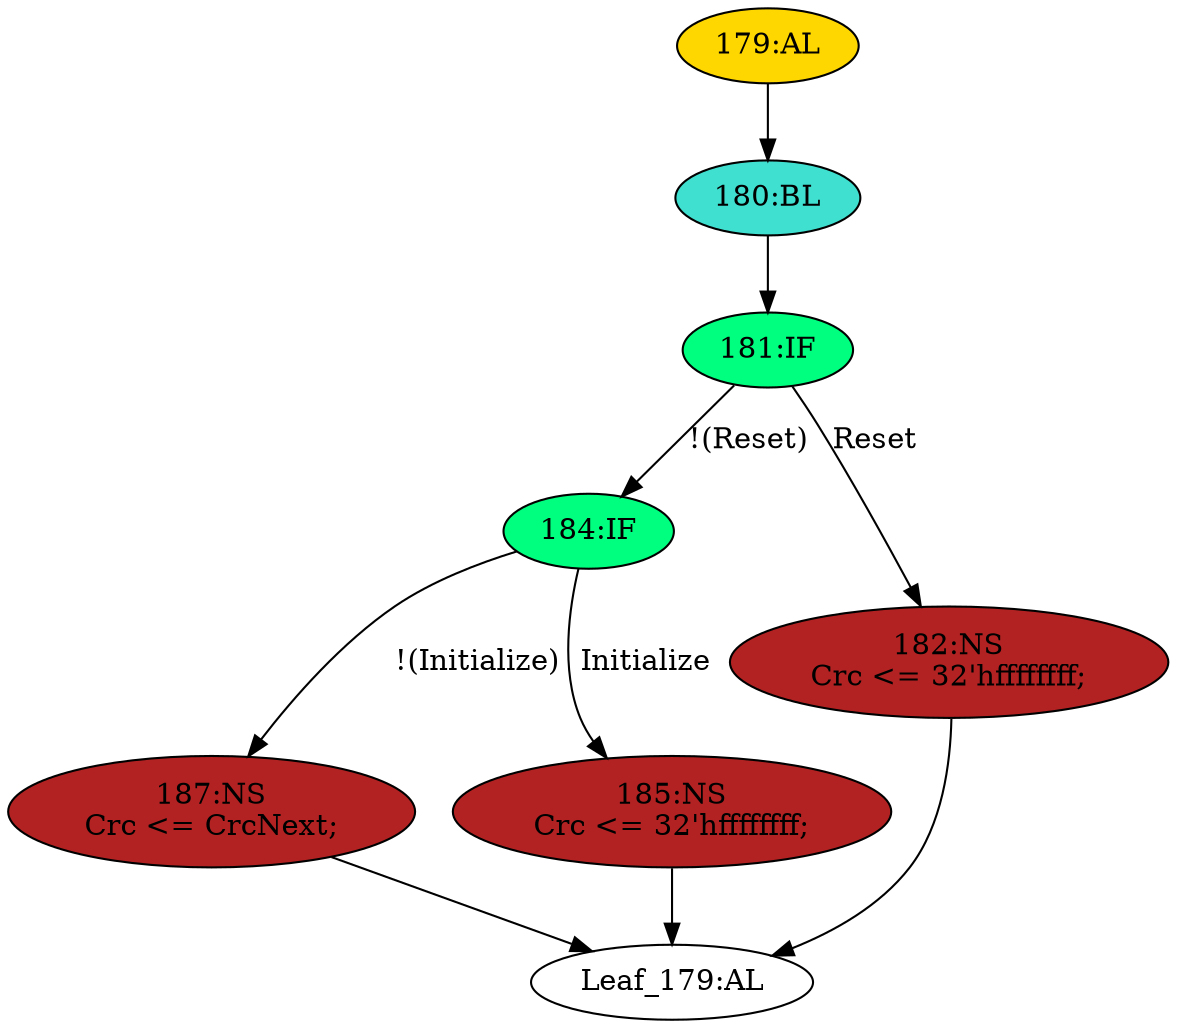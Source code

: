 strict digraph "" {
	node [label="\N"];
	"179:AL"	 [ast="<pyverilog.vparser.ast.Always object at 0x7f415c24cbd0>",
		clk_sens=True,
		fillcolor=gold,
		label="179:AL",
		sens="['Clk', 'Reset']",
		statements="[]",
		style=filled,
		typ=Always,
		use_var="['Initialize', 'Reset', 'CrcNext']"];
	"180:BL"	 [ast="<pyverilog.vparser.ast.Block object at 0x7f415c24ce50>",
		fillcolor=turquoise,
		label="180:BL",
		statements="[]",
		style=filled,
		typ=Block];
	"179:AL" -> "180:BL"	 [cond="[]",
		lineno=None];
	"181:IF"	 [ast="<pyverilog.vparser.ast.IfStatement object at 0x7f415c24cdd0>",
		fillcolor=springgreen,
		label="181:IF",
		statements="[]",
		style=filled,
		typ=IfStatement];
	"180:BL" -> "181:IF"	 [cond="[]",
		lineno=None];
	"184:IF"	 [ast="<pyverilog.vparser.ast.IfStatement object at 0x7f415c24c590>",
		fillcolor=springgreen,
		label="184:IF",
		statements="[]",
		style=filled,
		typ=IfStatement];
	"181:IF" -> "184:IF"	 [cond="['Reset']",
		label="!(Reset)",
		lineno=181];
	"182:NS"	 [ast="<pyverilog.vparser.ast.NonblockingSubstitution object at 0x7f415c24c0d0>",
		fillcolor=firebrick,
		label="182:NS
Crc <= 32'hffffffff;",
		statements="[<pyverilog.vparser.ast.NonblockingSubstitution object at 0x7f415c24c0d0>]",
		style=filled,
		typ=NonblockingSubstitution];
	"181:IF" -> "182:NS"	 [cond="['Reset']",
		label=Reset,
		lineno=181];
	"187:NS"	 [ast="<pyverilog.vparser.ast.NonblockingSubstitution object at 0x7f415c24ccd0>",
		fillcolor=firebrick,
		label="187:NS
Crc <= CrcNext;",
		statements="[<pyverilog.vparser.ast.NonblockingSubstitution object at 0x7f415c24ccd0>]",
		style=filled,
		typ=NonblockingSubstitution];
	"Leaf_179:AL"	 [def_var="['Crc']",
		label="Leaf_179:AL"];
	"187:NS" -> "Leaf_179:AL"	 [cond="[]",
		lineno=None];
	"184:IF" -> "187:NS"	 [cond="['Initialize']",
		label="!(Initialize)",
		lineno=184];
	"185:NS"	 [ast="<pyverilog.vparser.ast.NonblockingSubstitution object at 0x7f415c24cd10>",
		fillcolor=firebrick,
		label="185:NS
Crc <= 32'hffffffff;",
		statements="[<pyverilog.vparser.ast.NonblockingSubstitution object at 0x7f415c24cd10>]",
		style=filled,
		typ=NonblockingSubstitution];
	"184:IF" -> "185:NS"	 [cond="['Initialize']",
		label=Initialize,
		lineno=184];
	"185:NS" -> "Leaf_179:AL"	 [cond="[]",
		lineno=None];
	"182:NS" -> "Leaf_179:AL"	 [cond="[]",
		lineno=None];
}
